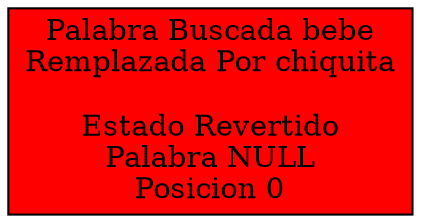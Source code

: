 digraph p{ 
rankdir=LR 
node[ shape = box] 
0[label = "Palabra Buscada bebe
Remplazada Por chiquita

Estado Revertido
Palabra NULL
Posicion 0
" width=2.0, fillcolor = red, style = filled ]; 
}